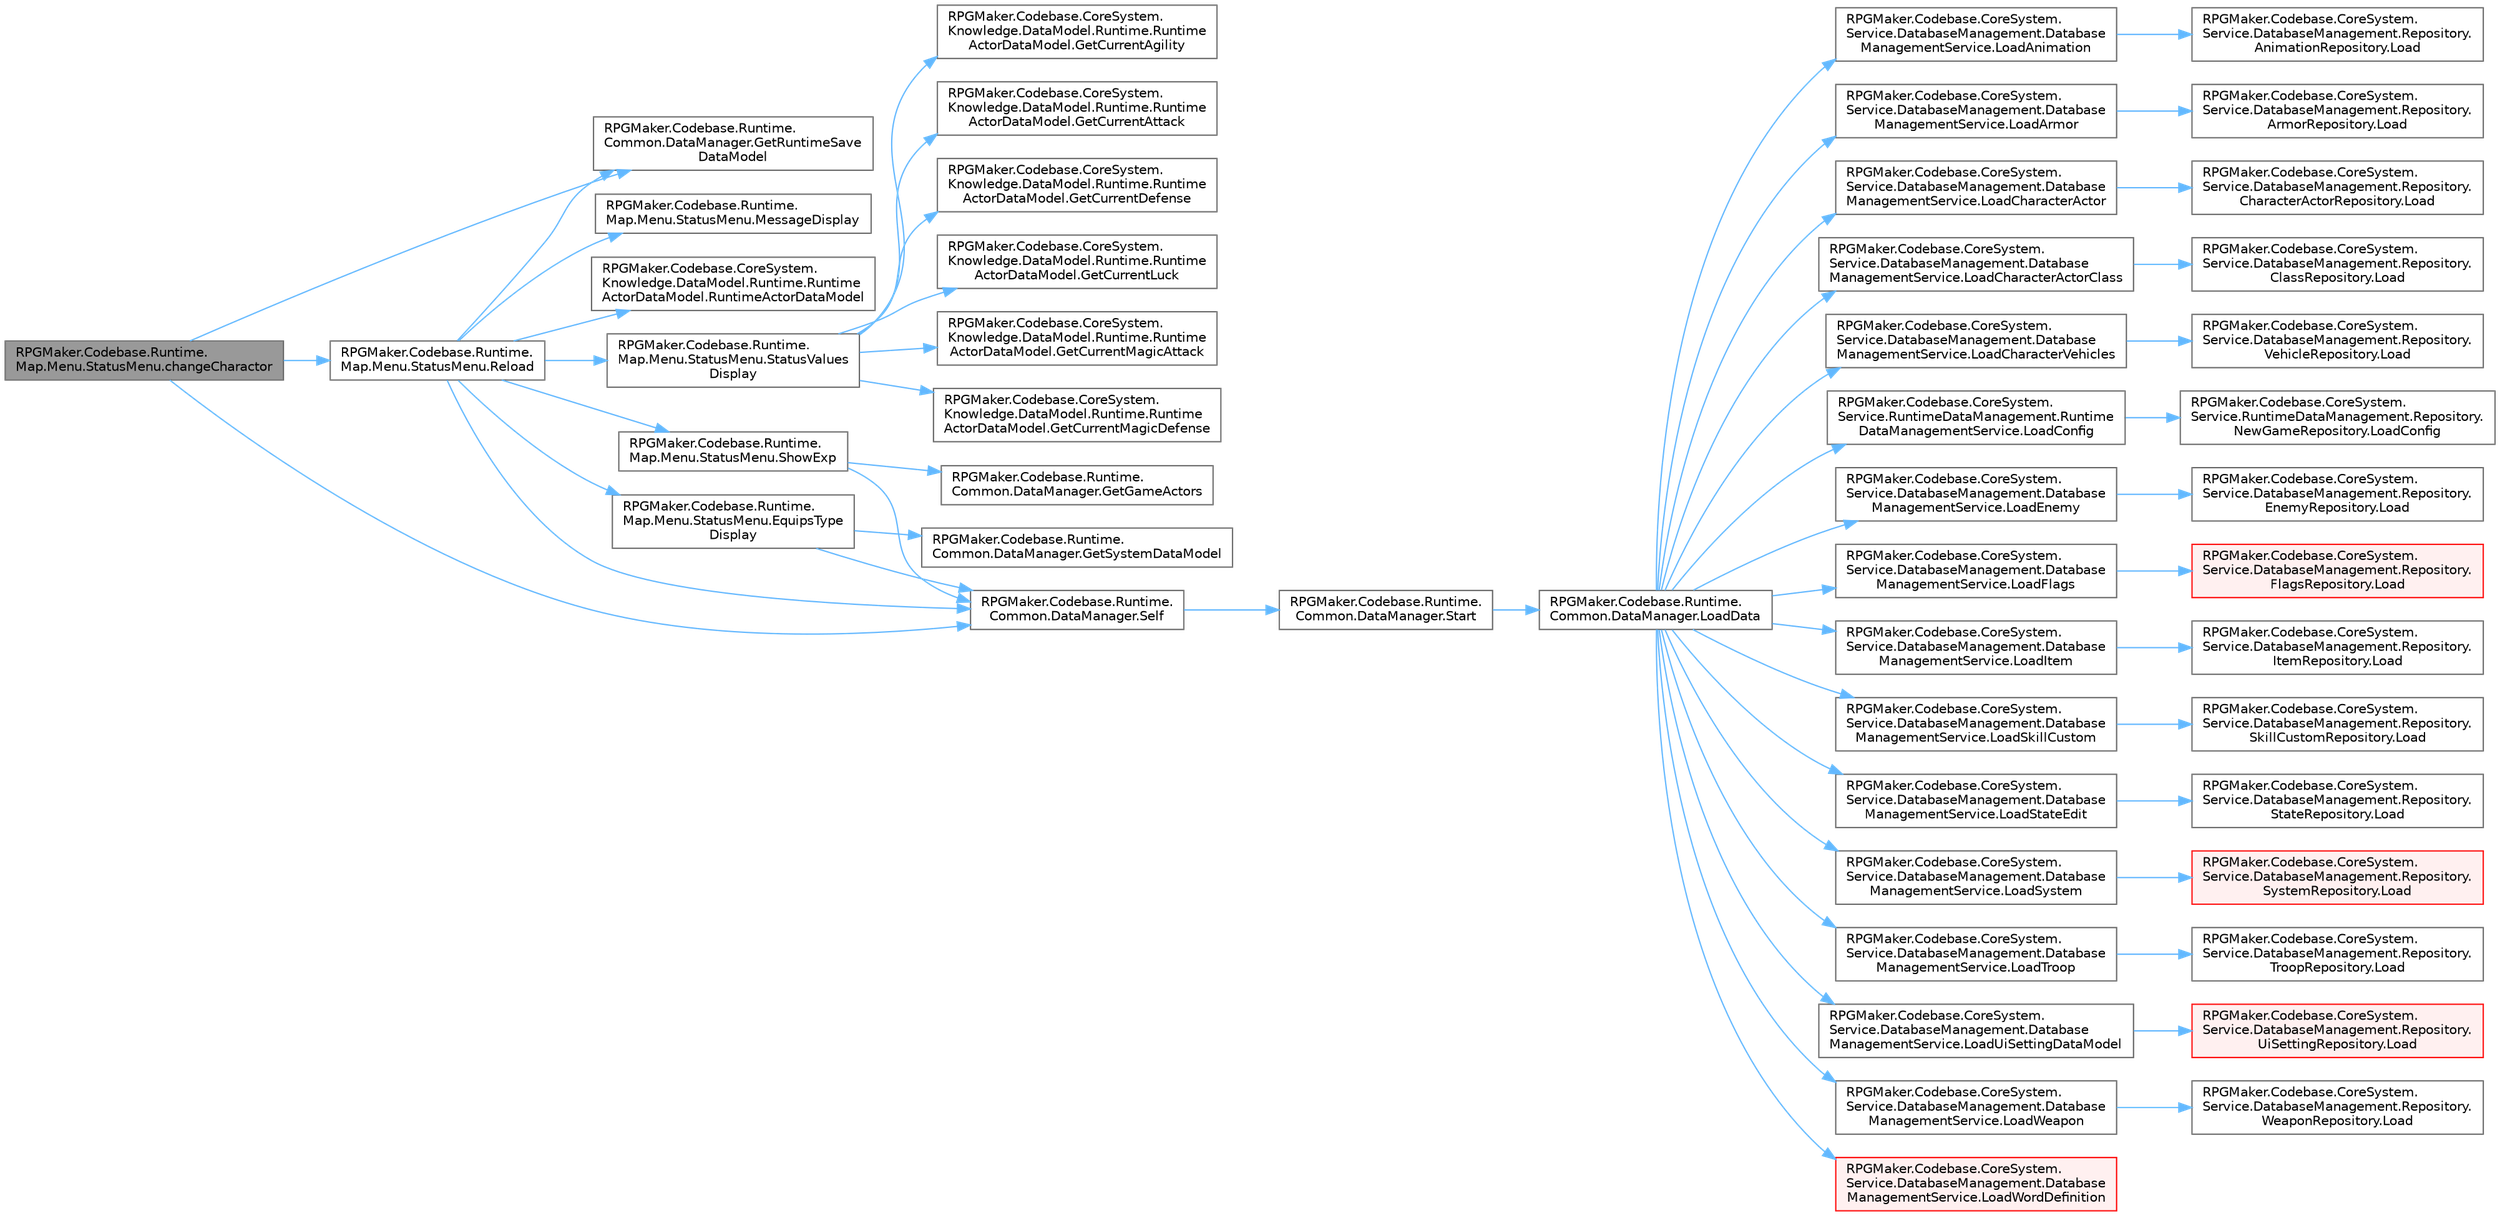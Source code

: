 digraph "RPGMaker.Codebase.Runtime.Map.Menu.StatusMenu.changeCharactor"
{
 // LATEX_PDF_SIZE
  bgcolor="transparent";
  edge [fontname=Helvetica,fontsize=10,labelfontname=Helvetica,labelfontsize=10];
  node [fontname=Helvetica,fontsize=10,shape=box,height=0.2,width=0.4];
  rankdir="LR";
  Node1 [id="Node000001",label="RPGMaker.Codebase.Runtime.\lMap.Menu.StatusMenu.changeCharactor",height=0.2,width=0.4,color="gray40", fillcolor="grey60", style="filled", fontcolor="black",tooltip=" "];
  Node1 -> Node2 [id="edge1_Node000001_Node000002",color="steelblue1",style="solid",tooltip=" "];
  Node2 [id="Node000002",label="RPGMaker.Codebase.Runtime.\lCommon.DataManager.GetRuntimeSave\lDataModel",height=0.2,width=0.4,color="grey40", fillcolor="white", style="filled",URL="$d5/d08/class_r_p_g_maker_1_1_codebase_1_1_runtime_1_1_common_1_1_data_manager.html#aa008ccb1bfddc97c2c6618cfe1fe9ab9",tooltip="😁 実行時保存データ・モデル取得"];
  Node1 -> Node3 [id="edge2_Node000001_Node000003",color="steelblue1",style="solid",tooltip=" "];
  Node3 [id="Node000003",label="RPGMaker.Codebase.Runtime.\lMap.Menu.StatusMenu.Reload",height=0.2,width=0.4,color="grey40", fillcolor="white", style="filled",URL="$d9/d44/class_r_p_g_maker_1_1_codebase_1_1_runtime_1_1_map_1_1_menu_1_1_status_menu.html#a33485c6beb3d20868706ce163c5074a7",tooltip=" "];
  Node3 -> Node4 [id="edge3_Node000003_Node000004",color="steelblue1",style="solid",tooltip=" "];
  Node4 [id="Node000004",label="RPGMaker.Codebase.Runtime.\lMap.Menu.StatusMenu.EquipsType\lDisplay",height=0.2,width=0.4,color="grey40", fillcolor="white", style="filled",URL="$d9/d44/class_r_p_g_maker_1_1_codebase_1_1_runtime_1_1_map_1_1_menu_1_1_status_menu.html#adc555adefa564ca912bb4c0c1854933a",tooltip=" "];
  Node4 -> Node5 [id="edge4_Node000004_Node000005",color="steelblue1",style="solid",tooltip=" "];
  Node5 [id="Node000005",label="RPGMaker.Codebase.Runtime.\lCommon.DataManager.GetSystemDataModel",height=0.2,width=0.4,color="grey40", fillcolor="white", style="filled",URL="$d5/d08/class_r_p_g_maker_1_1_codebase_1_1_runtime_1_1_common_1_1_data_manager.html#acdc0251471c3db50b36db22a1f9b9d83",tooltip="😁 システム・データ・モデル取得"];
  Node4 -> Node6 [id="edge5_Node000004_Node000006",color="steelblue1",style="solid",tooltip=" "];
  Node6 [id="Node000006",label="RPGMaker.Codebase.Runtime.\lCommon.DataManager.Self",height=0.2,width=0.4,color="grey40", fillcolor="white", style="filled",URL="$d5/d08/class_r_p_g_maker_1_1_codebase_1_1_runtime_1_1_common_1_1_data_manager.html#a8f0a40fd71fe0a873d1905e106299934",tooltip="😁 自身"];
  Node6 -> Node7 [id="edge6_Node000006_Node000007",color="steelblue1",style="solid",tooltip=" "];
  Node7 [id="Node000007",label="RPGMaker.Codebase.Runtime.\lCommon.DataManager.Start",height=0.2,width=0.4,color="grey40", fillcolor="white", style="filled",URL="$d5/d08/class_r_p_g_maker_1_1_codebase_1_1_runtime_1_1_common_1_1_data_manager.html#ace8f5b29b336a071e6383ecdbe0f85c5",tooltip="😁 開始"];
  Node7 -> Node8 [id="edge7_Node000007_Node000008",color="steelblue1",style="solid",tooltip=" "];
  Node8 [id="Node000008",label="RPGMaker.Codebase.Runtime.\lCommon.DataManager.LoadData",height=0.2,width=0.4,color="grey40", fillcolor="white", style="filled",URL="$d5/d08/class_r_p_g_maker_1_1_codebase_1_1_runtime_1_1_common_1_1_data_manager.html#a42e1175b0a1dc3a225503e007043dc86",tooltip="😁 データ読込"];
  Node8 -> Node9 [id="edge8_Node000008_Node000009",color="steelblue1",style="solid",tooltip=" "];
  Node9 [id="Node000009",label="RPGMaker.Codebase.CoreSystem.\lService.DatabaseManagement.Database\lManagementService.LoadAnimation",height=0.2,width=0.4,color="grey40", fillcolor="white", style="filled",URL="$db/db0/class_r_p_g_maker_1_1_codebase_1_1_core_system_1_1_service_1_1_database_management_1_1_database_management_service.html#a24090092bb5f0e3f1a7f6d136a10cd22",tooltip="😁 アニメーション読込"];
  Node9 -> Node10 [id="edge9_Node000009_Node000010",color="steelblue1",style="solid",tooltip=" "];
  Node10 [id="Node000010",label="RPGMaker.Codebase.CoreSystem.\lService.DatabaseManagement.Repository.\lAnimationRepository.Load",height=0.2,width=0.4,color="grey40", fillcolor="white", style="filled",URL="$d5/deb/class_r_p_g_maker_1_1_codebase_1_1_core_system_1_1_service_1_1_database_management_1_1_repository_1_1_animation_repository.html#a57c3d4731e6bfd18e15070a940e881f4",tooltip="😁 読込"];
  Node8 -> Node11 [id="edge10_Node000008_Node000011",color="steelblue1",style="solid",tooltip=" "];
  Node11 [id="Node000011",label="RPGMaker.Codebase.CoreSystem.\lService.DatabaseManagement.Database\lManagementService.LoadArmor",height=0.2,width=0.4,color="grey40", fillcolor="white", style="filled",URL="$db/db0/class_r_p_g_maker_1_1_codebase_1_1_core_system_1_1_service_1_1_database_management_1_1_database_management_service.html#aa2e210bbbaf85d6ed1f74aa1170b786a",tooltip="😁 防具読込"];
  Node11 -> Node12 [id="edge11_Node000011_Node000012",color="steelblue1",style="solid",tooltip=" "];
  Node12 [id="Node000012",label="RPGMaker.Codebase.CoreSystem.\lService.DatabaseManagement.Repository.\lArmorRepository.Load",height=0.2,width=0.4,color="grey40", fillcolor="white", style="filled",URL="$d5/d5e/class_r_p_g_maker_1_1_codebase_1_1_core_system_1_1_service_1_1_database_management_1_1_repository_1_1_armor_repository.html#abae8269b1a2721fce734183fcc5f5205",tooltip="😁 読込"];
  Node8 -> Node13 [id="edge12_Node000008_Node000013",color="steelblue1",style="solid",tooltip=" "];
  Node13 [id="Node000013",label="RPGMaker.Codebase.CoreSystem.\lService.DatabaseManagement.Database\lManagementService.LoadCharacterActor",height=0.2,width=0.4,color="grey40", fillcolor="white", style="filled",URL="$db/db0/class_r_p_g_maker_1_1_codebase_1_1_core_system_1_1_service_1_1_database_management_1_1_database_management_service.html#afa56ff9a916ba5265719f6be7f2330e2",tooltip="😁 キャラクター・アクター読込"];
  Node13 -> Node14 [id="edge13_Node000013_Node000014",color="steelblue1",style="solid",tooltip=" "];
  Node14 [id="Node000014",label="RPGMaker.Codebase.CoreSystem.\lService.DatabaseManagement.Repository.\lCharacterActorRepository.Load",height=0.2,width=0.4,color="grey40", fillcolor="white", style="filled",URL="$dc/d27/class_r_p_g_maker_1_1_codebase_1_1_core_system_1_1_service_1_1_database_management_1_1_repositor67544213d6af3013901ca89c3e4d5d21.html#a922f2ea3a0cd4543a7df7c51ed065242",tooltip="😁 読込"];
  Node8 -> Node15 [id="edge14_Node000008_Node000015",color="steelblue1",style="solid",tooltip=" "];
  Node15 [id="Node000015",label="RPGMaker.Codebase.CoreSystem.\lService.DatabaseManagement.Database\lManagementService.LoadCharacterActorClass",height=0.2,width=0.4,color="grey40", fillcolor="white", style="filled",URL="$db/db0/class_r_p_g_maker_1_1_codebase_1_1_core_system_1_1_service_1_1_database_management_1_1_database_management_service.html#a83d7b02d93737cf99a9e1b670f8fe4ea",tooltip="😁 キャラクター・アクター・クラス読込"];
  Node15 -> Node16 [id="edge15_Node000015_Node000016",color="steelblue1",style="solid",tooltip=" "];
  Node16 [id="Node000016",label="RPGMaker.Codebase.CoreSystem.\lService.DatabaseManagement.Repository.\lClassRepository.Load",height=0.2,width=0.4,color="grey40", fillcolor="white", style="filled",URL="$d5/df3/class_r_p_g_maker_1_1_codebase_1_1_core_system_1_1_service_1_1_database_management_1_1_repository_1_1_class_repository.html#a68866c3982e5015e3aa1d0ff8b0e5767",tooltip="😁 読込"];
  Node8 -> Node17 [id="edge16_Node000008_Node000017",color="steelblue1",style="solid",tooltip=" "];
  Node17 [id="Node000017",label="RPGMaker.Codebase.CoreSystem.\lService.DatabaseManagement.Database\lManagementService.LoadCharacterVehicles",height=0.2,width=0.4,color="grey40", fillcolor="white", style="filled",URL="$db/db0/class_r_p_g_maker_1_1_codebase_1_1_core_system_1_1_service_1_1_database_management_1_1_database_management_service.html#a0b003a876f01ec9a754241a3df3836fc",tooltip="😁 キャラクターの乗り物読込"];
  Node17 -> Node18 [id="edge17_Node000017_Node000018",color="steelblue1",style="solid",tooltip=" "];
  Node18 [id="Node000018",label="RPGMaker.Codebase.CoreSystem.\lService.DatabaseManagement.Repository.\lVehicleRepository.Load",height=0.2,width=0.4,color="grey40", fillcolor="white", style="filled",URL="$dc/dcd/class_r_p_g_maker_1_1_codebase_1_1_core_system_1_1_service_1_1_database_management_1_1_repository_1_1_vehicle_repository.html#a15d84b4ebddf2ff353260ef2473589e6",tooltip="😁 読込"];
  Node8 -> Node19 [id="edge18_Node000008_Node000019",color="steelblue1",style="solid",tooltip=" "];
  Node19 [id="Node000019",label="RPGMaker.Codebase.CoreSystem.\lService.RuntimeDataManagement.Runtime\lDataManagementService.LoadConfig",height=0.2,width=0.4,color="grey40", fillcolor="white", style="filled",URL="$db/d7b/class_r_p_g_maker_1_1_codebase_1_1_core_system_1_1_service_1_1_runtime_data_management_1_1_runtime_data_management_service.html#a5d406eddf4f7129bc0a84639c9bffcbd",tooltip="😁 設定読込"];
  Node19 -> Node20 [id="edge19_Node000019_Node000020",color="steelblue1",style="solid",tooltip=" "];
  Node20 [id="Node000020",label="RPGMaker.Codebase.CoreSystem.\lService.RuntimeDataManagement.Repository.\lNewGameRepository.LoadConfig",height=0.2,width=0.4,color="grey40", fillcolor="white", style="filled",URL="$d5/d7b/class_r_p_g_maker_1_1_codebase_1_1_core_system_1_1_service_1_1_runtime_data_management_1_1_repository_1_1_new_game_repository.html#a49734fde3bf86a845b6d4757ac5a250c",tooltip="😁 configの読み込み"];
  Node8 -> Node21 [id="edge20_Node000008_Node000021",color="steelblue1",style="solid",tooltip=" "];
  Node21 [id="Node000021",label="RPGMaker.Codebase.CoreSystem.\lService.DatabaseManagement.Database\lManagementService.LoadEnemy",height=0.2,width=0.4,color="grey40", fillcolor="white", style="filled",URL="$db/db0/class_r_p_g_maker_1_1_codebase_1_1_core_system_1_1_service_1_1_database_management_1_1_database_management_service.html#a56946e6c58a5ec0f4641533476d5982c",tooltip="😁 敵読込"];
  Node21 -> Node22 [id="edge21_Node000021_Node000022",color="steelblue1",style="solid",tooltip=" "];
  Node22 [id="Node000022",label="RPGMaker.Codebase.CoreSystem.\lService.DatabaseManagement.Repository.\lEnemyRepository.Load",height=0.2,width=0.4,color="grey40", fillcolor="white", style="filled",URL="$d4/d59/class_r_p_g_maker_1_1_codebase_1_1_core_system_1_1_service_1_1_database_management_1_1_repository_1_1_enemy_repository.html#a4c469baf54782a4c3411f345784e7f5c",tooltip="😁 読込"];
  Node8 -> Node23 [id="edge22_Node000008_Node000023",color="steelblue1",style="solid",tooltip=" "];
  Node23 [id="Node000023",label="RPGMaker.Codebase.CoreSystem.\lService.DatabaseManagement.Database\lManagementService.LoadFlags",height=0.2,width=0.4,color="grey40", fillcolor="white", style="filled",URL="$db/db0/class_r_p_g_maker_1_1_codebase_1_1_core_system_1_1_service_1_1_database_management_1_1_database_management_service.html#a5eb2954667a7f994c25194d12c5a2602",tooltip="😁 フラグ読込"];
  Node23 -> Node24 [id="edge23_Node000023_Node000024",color="steelblue1",style="solid",tooltip=" "];
  Node24 [id="Node000024",label="RPGMaker.Codebase.CoreSystem.\lService.DatabaseManagement.Repository.\lFlagsRepository.Load",height=0.2,width=0.4,color="red", fillcolor="#FFF0F0", style="filled",URL="$dd/db4/class_r_p_g_maker_1_1_codebase_1_1_core_system_1_1_service_1_1_database_management_1_1_repository_1_1_flags_repository.html#a0410340db193ba2dd6d34cbbc9de1925",tooltip="😁 読込"];
  Node8 -> Node27 [id="edge24_Node000008_Node000027",color="steelblue1",style="solid",tooltip=" "];
  Node27 [id="Node000027",label="RPGMaker.Codebase.CoreSystem.\lService.DatabaseManagement.Database\lManagementService.LoadItem",height=0.2,width=0.4,color="grey40", fillcolor="white", style="filled",URL="$db/db0/class_r_p_g_maker_1_1_codebase_1_1_core_system_1_1_service_1_1_database_management_1_1_database_management_service.html#a0447e9903c05f13e630c3523647e80a4",tooltip="😁 アイテム読込"];
  Node27 -> Node28 [id="edge25_Node000027_Node000028",color="steelblue1",style="solid",tooltip=" "];
  Node28 [id="Node000028",label="RPGMaker.Codebase.CoreSystem.\lService.DatabaseManagement.Repository.\lItemRepository.Load",height=0.2,width=0.4,color="grey40", fillcolor="white", style="filled",URL="$dd/d1d/class_r_p_g_maker_1_1_codebase_1_1_core_system_1_1_service_1_1_database_management_1_1_repository_1_1_item_repository.html#a46360e92f219e5394a8c6e09b8424ac4",tooltip="😁 読込"];
  Node8 -> Node29 [id="edge26_Node000008_Node000029",color="steelblue1",style="solid",tooltip=" "];
  Node29 [id="Node000029",label="RPGMaker.Codebase.CoreSystem.\lService.DatabaseManagement.Database\lManagementService.LoadSkillCustom",height=0.2,width=0.4,color="grey40", fillcolor="white", style="filled",URL="$db/db0/class_r_p_g_maker_1_1_codebase_1_1_core_system_1_1_service_1_1_database_management_1_1_database_management_service.html#a10afc5f75507a17db5197e23a2cdd4cc",tooltip="😁 スキル・カスタム読込"];
  Node29 -> Node30 [id="edge27_Node000029_Node000030",color="steelblue1",style="solid",tooltip=" "];
  Node30 [id="Node000030",label="RPGMaker.Codebase.CoreSystem.\lService.DatabaseManagement.Repository.\lSkillCustomRepository.Load",height=0.2,width=0.4,color="grey40", fillcolor="white", style="filled",URL="$df/d9d/class_r_p_g_maker_1_1_codebase_1_1_core_system_1_1_service_1_1_database_management_1_1_repository_1_1_skill_custom_repository.html#ae8576dea83a59030d096cb450316877a",tooltip="😁 読込"];
  Node8 -> Node31 [id="edge28_Node000008_Node000031",color="steelblue1",style="solid",tooltip=" "];
  Node31 [id="Node000031",label="RPGMaker.Codebase.CoreSystem.\lService.DatabaseManagement.Database\lManagementService.LoadStateEdit",height=0.2,width=0.4,color="grey40", fillcolor="white", style="filled",URL="$db/db0/class_r_p_g_maker_1_1_codebase_1_1_core_system_1_1_service_1_1_database_management_1_1_database_management_service.html#a2fa87c0d4f1431414d67e4943a14ae56",tooltip="😁 状態編集読込"];
  Node31 -> Node32 [id="edge29_Node000031_Node000032",color="steelblue1",style="solid",tooltip=" "];
  Node32 [id="Node000032",label="RPGMaker.Codebase.CoreSystem.\lService.DatabaseManagement.Repository.\lStateRepository.Load",height=0.2,width=0.4,color="grey40", fillcolor="white", style="filled",URL="$d0/d34/class_r_p_g_maker_1_1_codebase_1_1_core_system_1_1_service_1_1_database_management_1_1_repository_1_1_state_repository.html#ae700731c7143cb48f543dce028e3b808",tooltip="😁 読込"];
  Node8 -> Node33 [id="edge30_Node000008_Node000033",color="steelblue1",style="solid",tooltip=" "];
  Node33 [id="Node000033",label="RPGMaker.Codebase.CoreSystem.\lService.DatabaseManagement.Database\lManagementService.LoadSystem",height=0.2,width=0.4,color="grey40", fillcolor="white", style="filled",URL="$db/db0/class_r_p_g_maker_1_1_codebase_1_1_core_system_1_1_service_1_1_database_management_1_1_database_management_service.html#ab14ced87348b79b244d7a5d975e80d25",tooltip="😁 ロード・システム"];
  Node33 -> Node34 [id="edge31_Node000033_Node000034",color="steelblue1",style="solid",tooltip=" "];
  Node34 [id="Node000034",label="RPGMaker.Codebase.CoreSystem.\lService.DatabaseManagement.Repository.\lSystemRepository.Load",height=0.2,width=0.4,color="red", fillcolor="#FFF0F0", style="filled",URL="$d6/d55/class_r_p_g_maker_1_1_codebase_1_1_core_system_1_1_service_1_1_database_management_1_1_repository_1_1_system_repository.html#a6d927c51392219fbfa48ae9c798c39d6",tooltip="😁 読込"];
  Node8 -> Node36 [id="edge32_Node000008_Node000036",color="steelblue1",style="solid",tooltip=" "];
  Node36 [id="Node000036",label="RPGMaker.Codebase.CoreSystem.\lService.DatabaseManagement.Database\lManagementService.LoadTroop",height=0.2,width=0.4,color="grey40", fillcolor="white", style="filled",URL="$db/db0/class_r_p_g_maker_1_1_codebase_1_1_core_system_1_1_service_1_1_database_management_1_1_database_management_service.html#a3f54f10563c3611839ddd3dfa5b65c13",tooltip="😁 部隊読込"];
  Node36 -> Node37 [id="edge33_Node000036_Node000037",color="steelblue1",style="solid",tooltip=" "];
  Node37 [id="Node000037",label="RPGMaker.Codebase.CoreSystem.\lService.DatabaseManagement.Repository.\lTroopRepository.Load",height=0.2,width=0.4,color="grey40", fillcolor="white", style="filled",URL="$d6/d3e/class_r_p_g_maker_1_1_codebase_1_1_core_system_1_1_service_1_1_database_management_1_1_repository_1_1_troop_repository.html#a1568465e84b17234f4bd5c53981bf94e",tooltip="😁 読込"];
  Node8 -> Node38 [id="edge34_Node000008_Node000038",color="steelblue1",style="solid",tooltip=" "];
  Node38 [id="Node000038",label="RPGMaker.Codebase.CoreSystem.\lService.DatabaseManagement.Database\lManagementService.LoadUiSettingDataModel",height=0.2,width=0.4,color="grey40", fillcolor="white", style="filled",URL="$db/db0/class_r_p_g_maker_1_1_codebase_1_1_core_system_1_1_service_1_1_database_management_1_1_database_management_service.html#ad73cc18191cf3d29c31d27f90e712965",tooltip="😁 ユーザー・インターフェース設定データ・モデル読込"];
  Node38 -> Node39 [id="edge35_Node000038_Node000039",color="steelblue1",style="solid",tooltip=" "];
  Node39 [id="Node000039",label="RPGMaker.Codebase.CoreSystem.\lService.DatabaseManagement.Repository.\lUiSettingRepository.Load",height=0.2,width=0.4,color="red", fillcolor="#FFF0F0", style="filled",URL="$de/d41/class_r_p_g_maker_1_1_codebase_1_1_core_system_1_1_service_1_1_database_management_1_1_repository_1_1_ui_setting_repository.html#ac1cdb3a6a832b108f7c8029b1e573402",tooltip="😁 読込"];
  Node8 -> Node40 [id="edge36_Node000008_Node000040",color="steelblue1",style="solid",tooltip=" "];
  Node40 [id="Node000040",label="RPGMaker.Codebase.CoreSystem.\lService.DatabaseManagement.Database\lManagementService.LoadWeapon",height=0.2,width=0.4,color="grey40", fillcolor="white", style="filled",URL="$db/db0/class_r_p_g_maker_1_1_codebase_1_1_core_system_1_1_service_1_1_database_management_1_1_database_management_service.html#a14b53a047484b6c81f8e570ff47134af",tooltip="😁 武器読込"];
  Node40 -> Node41 [id="edge37_Node000040_Node000041",color="steelblue1",style="solid",tooltip=" "];
  Node41 [id="Node000041",label="RPGMaker.Codebase.CoreSystem.\lService.DatabaseManagement.Repository.\lWeaponRepository.Load",height=0.2,width=0.4,color="grey40", fillcolor="white", style="filled",URL="$de/d23/class_r_p_g_maker_1_1_codebase_1_1_core_system_1_1_service_1_1_database_management_1_1_repository_1_1_weapon_repository.html#a234682fdd452ea066e287d631bf73fb1",tooltip="😁 読込"];
  Node8 -> Node42 [id="edge38_Node000008_Node000042",color="steelblue1",style="solid",tooltip=" "];
  Node42 [id="Node000042",label="RPGMaker.Codebase.CoreSystem.\lService.DatabaseManagement.Database\lManagementService.LoadWordDefinition",height=0.2,width=0.4,color="red", fillcolor="#FFF0F0", style="filled",URL="$db/db0/class_r_p_g_maker_1_1_codebase_1_1_core_system_1_1_service_1_1_database_management_1_1_database_management_service.html#a293b136d822c9c73495b354502306eb1",tooltip="😁 単語定義読込"];
  Node3 -> Node2 [id="edge39_Node000003_Node000002",color="steelblue1",style="solid",tooltip=" "];
  Node3 -> Node44 [id="edge40_Node000003_Node000044",color="steelblue1",style="solid",tooltip=" "];
  Node44 [id="Node000044",label="RPGMaker.Codebase.Runtime.\lMap.Menu.StatusMenu.MessageDisplay",height=0.2,width=0.4,color="grey40", fillcolor="white", style="filled",URL="$d9/d44/class_r_p_g_maker_1_1_codebase_1_1_runtime_1_1_map_1_1_menu_1_1_status_menu.html#a313b2e5abd4378c8a0ab0dfc0b6cffc9",tooltip=" "];
  Node3 -> Node45 [id="edge41_Node000003_Node000045",color="steelblue1",style="solid",tooltip=" "];
  Node45 [id="Node000045",label="RPGMaker.Codebase.CoreSystem.\lKnowledge.DataModel.Runtime.Runtime\lActorDataModel.RuntimeActorDataModel",height=0.2,width=0.4,color="grey40", fillcolor="white", style="filled",URL="$de/d8f/class_r_p_g_maker_1_1_codebase_1_1_core_system_1_1_knowledge_1_1_data_model_1_1_runtime_1_1_runtime_actor_data_model.html#aac3411002c387c409808b7f5fe02f67c",tooltip="😁 生成"];
  Node3 -> Node6 [id="edge42_Node000003_Node000006",color="steelblue1",style="solid",tooltip=" "];
  Node3 -> Node46 [id="edge43_Node000003_Node000046",color="steelblue1",style="solid",tooltip=" "];
  Node46 [id="Node000046",label="RPGMaker.Codebase.Runtime.\lMap.Menu.StatusMenu.ShowExp",height=0.2,width=0.4,color="grey40", fillcolor="white", style="filled",URL="$d9/d44/class_r_p_g_maker_1_1_codebase_1_1_runtime_1_1_map_1_1_menu_1_1_status_menu.html#a5da90e74d7dc5cd593c353863224c303",tooltip="経験値関連表示"];
  Node46 -> Node47 [id="edge44_Node000046_Node000047",color="steelblue1",style="solid",tooltip=" "];
  Node47 [id="Node000047",label="RPGMaker.Codebase.Runtime.\lCommon.DataManager.GetGameActors",height=0.2,width=0.4,color="grey40", fillcolor="white", style="filled",URL="$d5/d08/class_r_p_g_maker_1_1_codebase_1_1_runtime_1_1_common_1_1_data_manager.html#a8810afb189bb1803ccd916552d612bb1",tooltip="😁 ゲーム役者取得"];
  Node46 -> Node6 [id="edge45_Node000046_Node000006",color="steelblue1",style="solid",tooltip=" "];
  Node3 -> Node48 [id="edge46_Node000003_Node000048",color="steelblue1",style="solid",tooltip=" "];
  Node48 [id="Node000048",label="RPGMaker.Codebase.Runtime.\lMap.Menu.StatusMenu.StatusValues\lDisplay",height=0.2,width=0.4,color="grey40", fillcolor="white", style="filled",URL="$d9/d44/class_r_p_g_maker_1_1_codebase_1_1_runtime_1_1_map_1_1_menu_1_1_status_menu.html#af6d08196391eaca4b8df1691501c7749",tooltip=" "];
  Node48 -> Node49 [id="edge47_Node000048_Node000049",color="steelblue1",style="solid",tooltip=" "];
  Node49 [id="Node000049",label="RPGMaker.Codebase.CoreSystem.\lKnowledge.DataModel.Runtime.Runtime\lActorDataModel.GetCurrentAgility",height=0.2,width=0.4,color="grey40", fillcolor="white", style="filled",URL="$de/d8f/class_r_p_g_maker_1_1_codebase_1_1_core_system_1_1_knowledge_1_1_data_model_1_1_runtime_1_1_runtime_actor_data_model.html#a265543c1ec89b5c8bb7631ac6db486bd",tooltip="😁 追加能力値を含めた現在の敏捷性を取得する"];
  Node48 -> Node50 [id="edge48_Node000048_Node000050",color="steelblue1",style="solid",tooltip=" "];
  Node50 [id="Node000050",label="RPGMaker.Codebase.CoreSystem.\lKnowledge.DataModel.Runtime.Runtime\lActorDataModel.GetCurrentAttack",height=0.2,width=0.4,color="grey40", fillcolor="white", style="filled",URL="$de/d8f/class_r_p_g_maker_1_1_codebase_1_1_core_system_1_1_knowledge_1_1_data_model_1_1_runtime_1_1_runtime_actor_data_model.html#a45f2a73763e65756c3e60c8f6a150c15",tooltip="😁 追加能力値を含めた現在の攻撃力を取得する"];
  Node48 -> Node51 [id="edge49_Node000048_Node000051",color="steelblue1",style="solid",tooltip=" "];
  Node51 [id="Node000051",label="RPGMaker.Codebase.CoreSystem.\lKnowledge.DataModel.Runtime.Runtime\lActorDataModel.GetCurrentDefense",height=0.2,width=0.4,color="grey40", fillcolor="white", style="filled",URL="$de/d8f/class_r_p_g_maker_1_1_codebase_1_1_core_system_1_1_knowledge_1_1_data_model_1_1_runtime_1_1_runtime_actor_data_model.html#ad18902bd746fa38483a7cf5e2a5ce0df",tooltip="😁 追加能力値を含めた現在の防御力を取得する"];
  Node48 -> Node52 [id="edge50_Node000048_Node000052",color="steelblue1",style="solid",tooltip=" "];
  Node52 [id="Node000052",label="RPGMaker.Codebase.CoreSystem.\lKnowledge.DataModel.Runtime.Runtime\lActorDataModel.GetCurrentLuck",height=0.2,width=0.4,color="grey40", fillcolor="white", style="filled",URL="$de/d8f/class_r_p_g_maker_1_1_codebase_1_1_core_system_1_1_knowledge_1_1_data_model_1_1_runtime_1_1_runtime_actor_data_model.html#aed27fbf2e90bfdcd723be8bd68c32250",tooltip="😁 追加能力値を含めた現在の運を取得する"];
  Node48 -> Node53 [id="edge51_Node000048_Node000053",color="steelblue1",style="solid",tooltip=" "];
  Node53 [id="Node000053",label="RPGMaker.Codebase.CoreSystem.\lKnowledge.DataModel.Runtime.Runtime\lActorDataModel.GetCurrentMagicAttack",height=0.2,width=0.4,color="grey40", fillcolor="white", style="filled",URL="$de/d8f/class_r_p_g_maker_1_1_codebase_1_1_core_system_1_1_knowledge_1_1_data_model_1_1_runtime_1_1_runtime_actor_data_model.html#a9c3671d2809c22b06def3347d7b02554",tooltip="😁 追加能力値を含めた現在の魔法力を取得する"];
  Node48 -> Node54 [id="edge52_Node000048_Node000054",color="steelblue1",style="solid",tooltip=" "];
  Node54 [id="Node000054",label="RPGMaker.Codebase.CoreSystem.\lKnowledge.DataModel.Runtime.Runtime\lActorDataModel.GetCurrentMagicDefense",height=0.2,width=0.4,color="grey40", fillcolor="white", style="filled",URL="$de/d8f/class_r_p_g_maker_1_1_codebase_1_1_core_system_1_1_knowledge_1_1_data_model_1_1_runtime_1_1_runtime_actor_data_model.html#ae1cb8c5f7384e24c3abbfc3ac8053884",tooltip="😁 追加能力値を含めた現在の魔法防御を取得する"];
  Node1 -> Node6 [id="edge53_Node000001_Node000006",color="steelblue1",style="solid",tooltip=" "];
}
